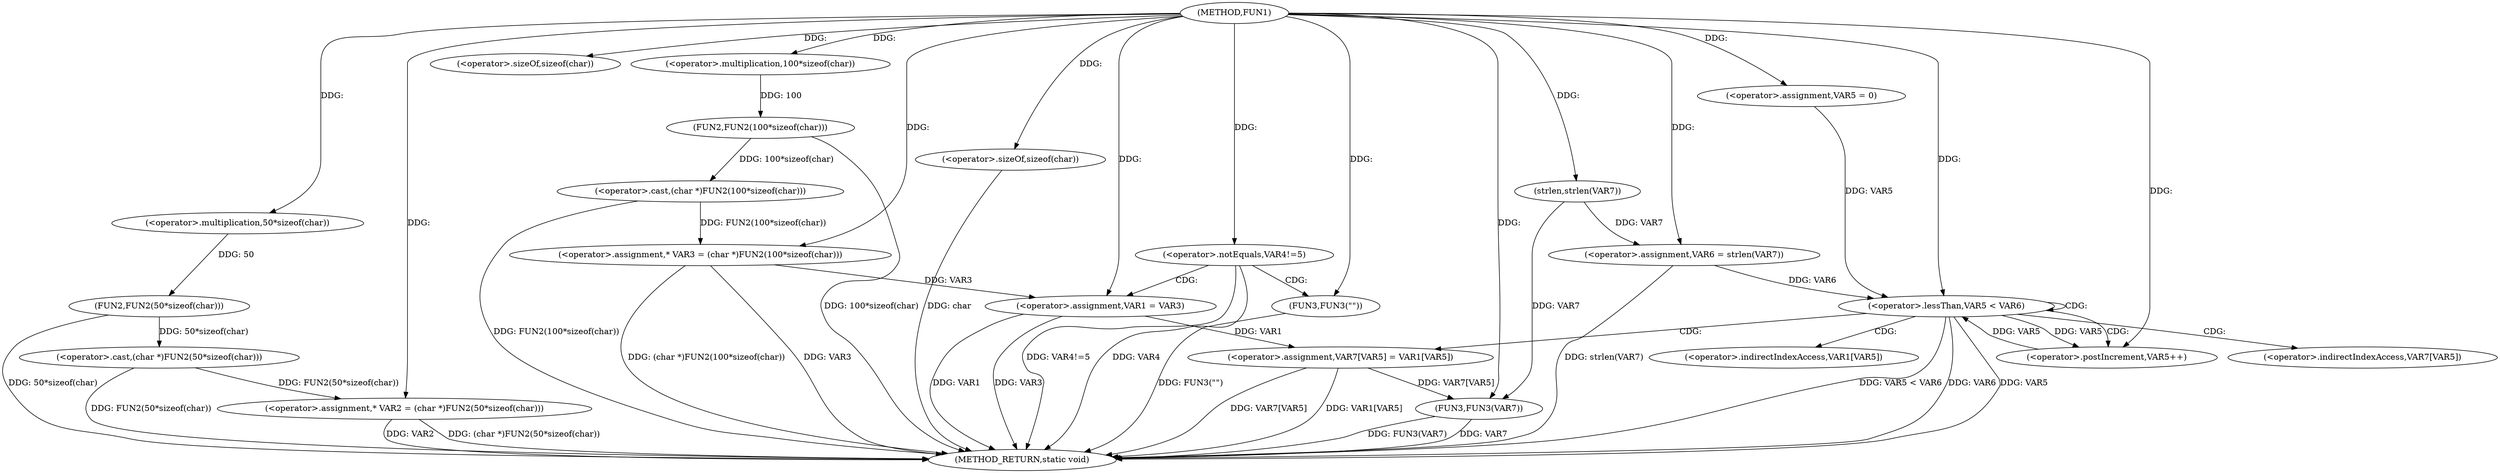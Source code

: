 digraph FUN1 {  
"1000100" [label = "(METHOD,FUN1)" ]
"1000162" [label = "(METHOD_RETURN,static void)" ]
"1000104" [label = "(<operator>.assignment,* VAR2 = (char *)FUN2(50*sizeof(char)))" ]
"1000106" [label = "(<operator>.cast,(char *)FUN2(50*sizeof(char)))" ]
"1000108" [label = "(FUN2,FUN2(50*sizeof(char)))" ]
"1000109" [label = "(<operator>.multiplication,50*sizeof(char))" ]
"1000111" [label = "(<operator>.sizeOf,sizeof(char))" ]
"1000114" [label = "(<operator>.assignment,* VAR3 = (char *)FUN2(100*sizeof(char)))" ]
"1000116" [label = "(<operator>.cast,(char *)FUN2(100*sizeof(char)))" ]
"1000118" [label = "(FUN2,FUN2(100*sizeof(char)))" ]
"1000119" [label = "(<operator>.multiplication,100*sizeof(char))" ]
"1000121" [label = "(<operator>.sizeOf,sizeof(char))" ]
"1000124" [label = "(<operator>.notEquals,VAR4!=5)" ]
"1000128" [label = "(FUN3,FUN3(\"\"))" ]
"1000132" [label = "(<operator>.assignment,VAR1 = VAR3)" ]
"1000139" [label = "(<operator>.assignment,VAR6 = strlen(VAR7))" ]
"1000141" [label = "(strlen,strlen(VAR7))" ]
"1000144" [label = "(<operator>.assignment,VAR5 = 0)" ]
"1000147" [label = "(<operator>.lessThan,VAR5 < VAR6)" ]
"1000150" [label = "(<operator>.postIncrement,VAR5++)" ]
"1000153" [label = "(<operator>.assignment,VAR7[VAR5] = VAR1[VAR5])" ]
"1000160" [label = "(FUN3,FUN3(VAR7))" ]
"1000154" [label = "(<operator>.indirectIndexAccess,VAR7[VAR5])" ]
"1000157" [label = "(<operator>.indirectIndexAccess,VAR1[VAR5])" ]
  "1000124" -> "1000162"  [ label = "DDG: VAR4"] 
  "1000106" -> "1000162"  [ label = "DDG: FUN2(50*sizeof(char))"] 
  "1000153" -> "1000162"  [ label = "DDG: VAR1[VAR5]"] 
  "1000104" -> "1000162"  [ label = "DDG: VAR2"] 
  "1000116" -> "1000162"  [ label = "DDG: FUN2(100*sizeof(char))"] 
  "1000132" -> "1000162"  [ label = "DDG: VAR1"] 
  "1000153" -> "1000162"  [ label = "DDG: VAR7[VAR5]"] 
  "1000121" -> "1000162"  [ label = "DDG: char"] 
  "1000128" -> "1000162"  [ label = "DDG: FUN3(\"\")"] 
  "1000118" -> "1000162"  [ label = "DDG: 100*sizeof(char)"] 
  "1000124" -> "1000162"  [ label = "DDG: VAR4!=5"] 
  "1000160" -> "1000162"  [ label = "DDG: FUN3(VAR7)"] 
  "1000139" -> "1000162"  [ label = "DDG: strlen(VAR7)"] 
  "1000132" -> "1000162"  [ label = "DDG: VAR3"] 
  "1000114" -> "1000162"  [ label = "DDG: VAR3"] 
  "1000147" -> "1000162"  [ label = "DDG: VAR6"] 
  "1000147" -> "1000162"  [ label = "DDG: VAR5"] 
  "1000147" -> "1000162"  [ label = "DDG: VAR5 < VAR6"] 
  "1000160" -> "1000162"  [ label = "DDG: VAR7"] 
  "1000114" -> "1000162"  [ label = "DDG: (char *)FUN2(100*sizeof(char))"] 
  "1000104" -> "1000162"  [ label = "DDG: (char *)FUN2(50*sizeof(char))"] 
  "1000108" -> "1000162"  [ label = "DDG: 50*sizeof(char)"] 
  "1000106" -> "1000104"  [ label = "DDG: FUN2(50*sizeof(char))"] 
  "1000100" -> "1000104"  [ label = "DDG: "] 
  "1000108" -> "1000106"  [ label = "DDG: 50*sizeof(char)"] 
  "1000109" -> "1000108"  [ label = "DDG: 50"] 
  "1000100" -> "1000109"  [ label = "DDG: "] 
  "1000100" -> "1000111"  [ label = "DDG: "] 
  "1000116" -> "1000114"  [ label = "DDG: FUN2(100*sizeof(char))"] 
  "1000100" -> "1000114"  [ label = "DDG: "] 
  "1000118" -> "1000116"  [ label = "DDG: 100*sizeof(char)"] 
  "1000119" -> "1000118"  [ label = "DDG: 100"] 
  "1000100" -> "1000119"  [ label = "DDG: "] 
  "1000100" -> "1000121"  [ label = "DDG: "] 
  "1000100" -> "1000124"  [ label = "DDG: "] 
  "1000100" -> "1000128"  [ label = "DDG: "] 
  "1000114" -> "1000132"  [ label = "DDG: VAR3"] 
  "1000100" -> "1000132"  [ label = "DDG: "] 
  "1000141" -> "1000139"  [ label = "DDG: VAR7"] 
  "1000100" -> "1000139"  [ label = "DDG: "] 
  "1000100" -> "1000141"  [ label = "DDG: "] 
  "1000100" -> "1000144"  [ label = "DDG: "] 
  "1000150" -> "1000147"  [ label = "DDG: VAR5"] 
  "1000144" -> "1000147"  [ label = "DDG: VAR5"] 
  "1000100" -> "1000147"  [ label = "DDG: "] 
  "1000139" -> "1000147"  [ label = "DDG: VAR6"] 
  "1000147" -> "1000150"  [ label = "DDG: VAR5"] 
  "1000100" -> "1000150"  [ label = "DDG: "] 
  "1000132" -> "1000153"  [ label = "DDG: VAR1"] 
  "1000141" -> "1000160"  [ label = "DDG: VAR7"] 
  "1000153" -> "1000160"  [ label = "DDG: VAR7[VAR5]"] 
  "1000100" -> "1000160"  [ label = "DDG: "] 
  "1000124" -> "1000132"  [ label = "CDG: "] 
  "1000124" -> "1000128"  [ label = "CDG: "] 
  "1000147" -> "1000154"  [ label = "CDG: "] 
  "1000147" -> "1000147"  [ label = "CDG: "] 
  "1000147" -> "1000153"  [ label = "CDG: "] 
  "1000147" -> "1000150"  [ label = "CDG: "] 
  "1000147" -> "1000157"  [ label = "CDG: "] 
}
